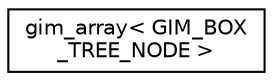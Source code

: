 digraph "Graphical Class Hierarchy"
{
  edge [fontname="Helvetica",fontsize="10",labelfontname="Helvetica",labelfontsize="10"];
  node [fontname="Helvetica",fontsize="10",shape=record];
  rankdir="LR";
  Node1 [label="gim_array\< GIM_BOX\l_TREE_NODE \>",height=0.2,width=0.4,color="black", fillcolor="white", style="filled",URL="$classgim__array.html"];
}
